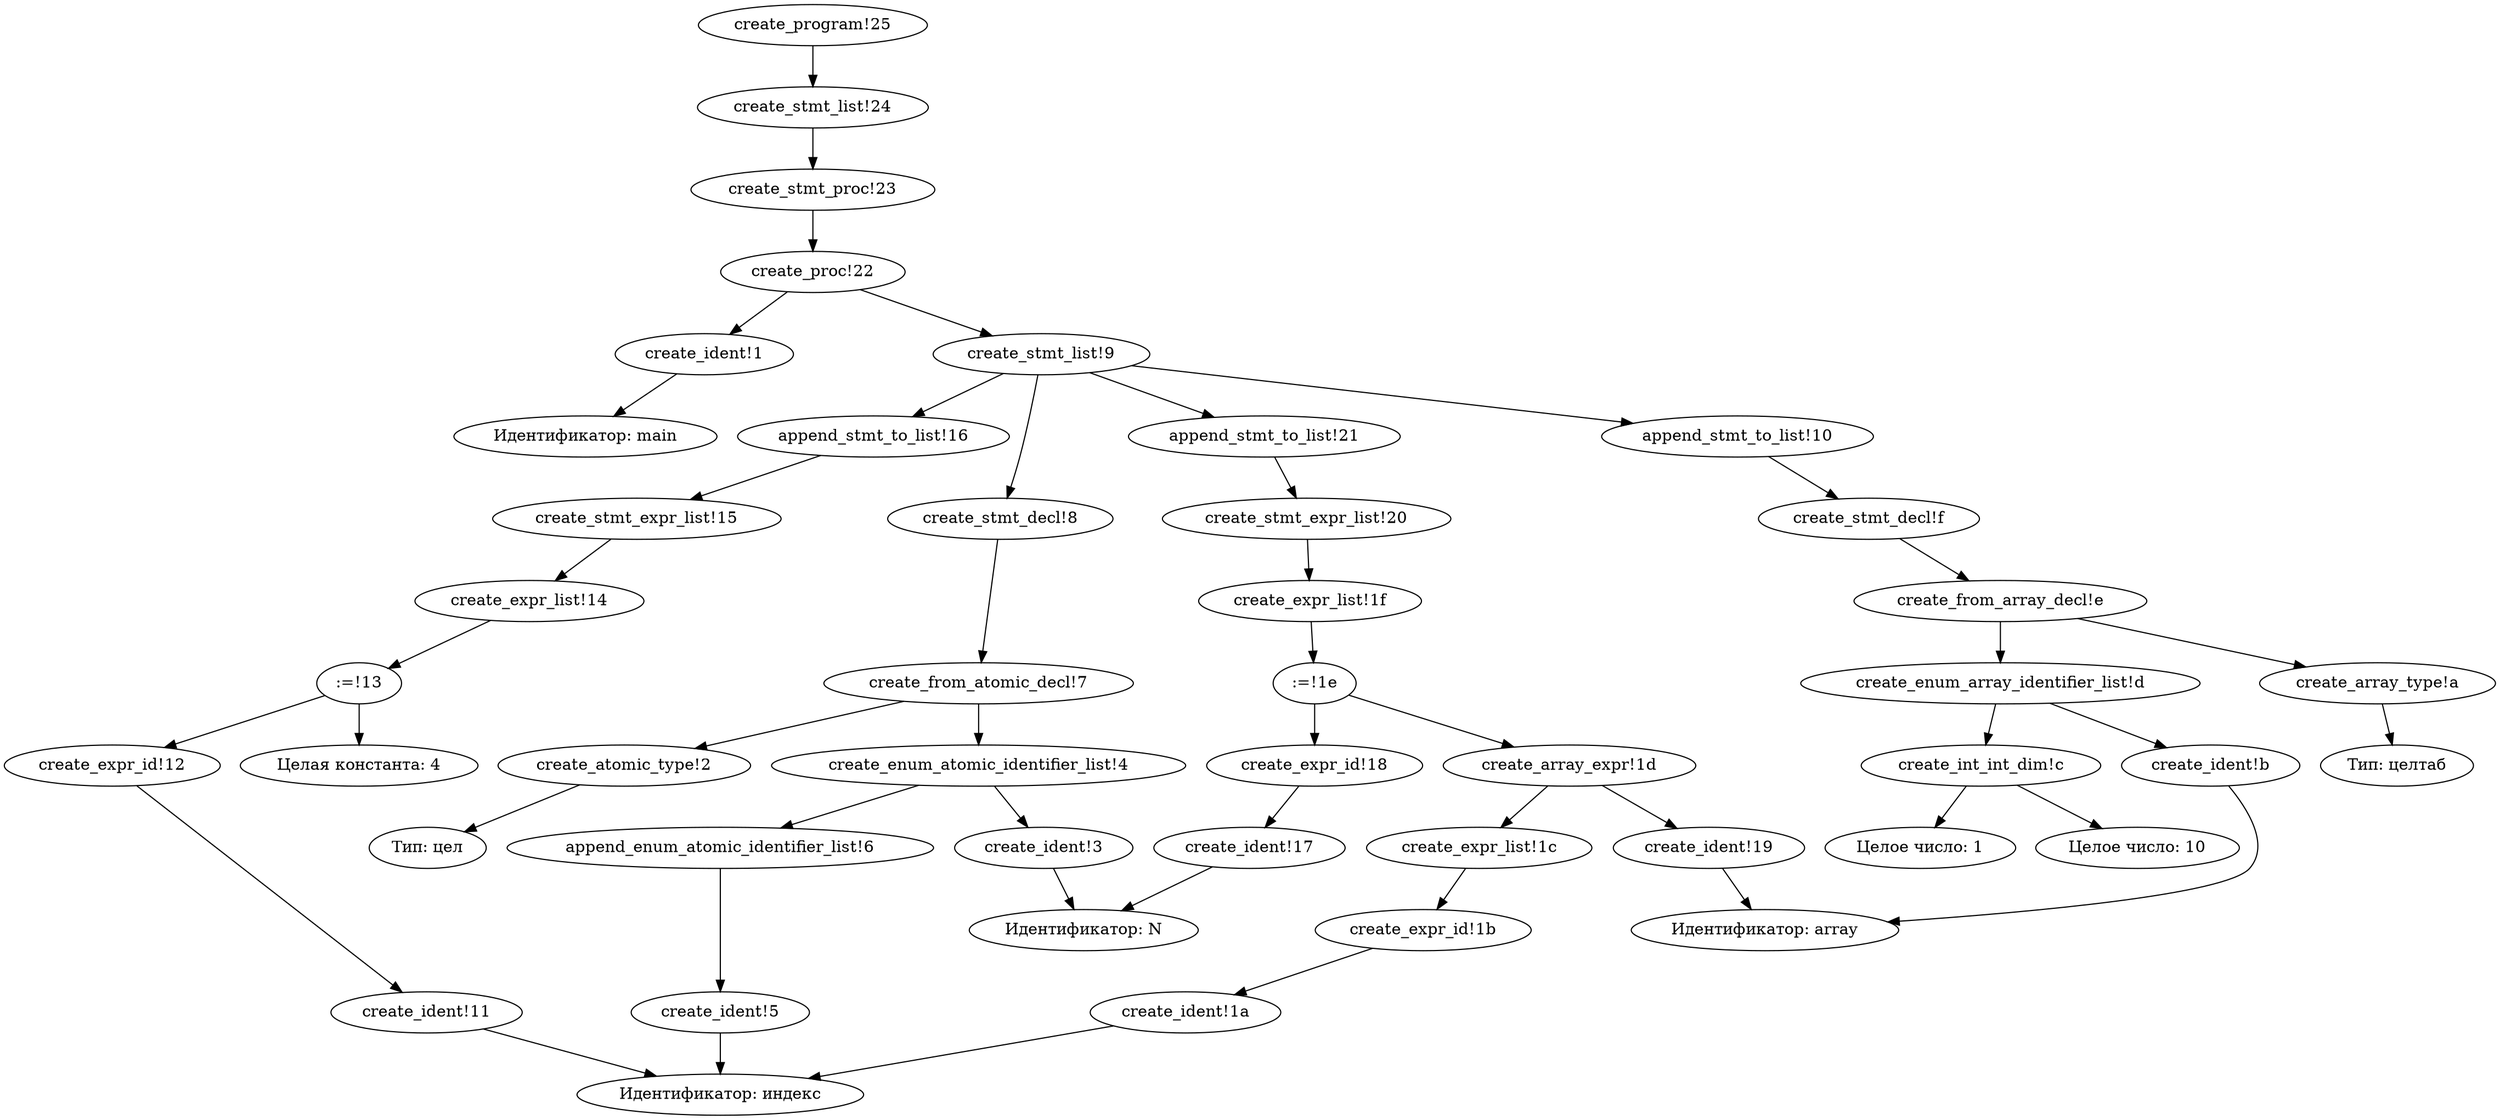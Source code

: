 digraph KumirTree {
"create_ident!1" -> "Идентификатор: main";
"create_atomic_type!2" -> "Тип: цел";
"create_ident!3" -> "Идентификатор: N";
"create_enum_atomic_identifier_list!4" -> "create_ident!3";
"create_ident!5" -> "Идентификатор: индекс";
"create_enum_atomic_identifier_list!4" -> "append_enum_atomic_identifier_list!6";
"append_enum_atomic_identifier_list!6" -> "create_ident!5";
"create_from_atomic_decl!7" -> "create_atomic_type!2";
"create_from_atomic_decl!7" -> "create_enum_atomic_identifier_list!4";
"create_stmt_decl!8" -> "create_from_atomic_decl!7";
"create_stmt_list!9" -> "create_stmt_decl!8";
"create_array_type!a" -> "Тип: целтаб";
"create_ident!b" -> "Идентификатор: array";
"create_int_int_dim!c" -> "Целое число: 1";
"create_int_int_dim!c" -> "Целое число: 10";
"create_enum_array_identifier_list!d" -> "create_ident!b";
"create_enum_array_identifier_list!d" -> "create_int_int_dim!c";
"create_from_array_decl!e" -> "create_array_type!a";
"create_from_array_decl!e" -> "create_enum_array_identifier_list!d";
"create_stmt_decl!f" -> "create_from_array_decl!e";
"create_stmt_list!9" -> "append_stmt_to_list!10";
"append_stmt_to_list!10" -> "create_stmt_decl!f";
"create_ident!11" -> "Идентификатор: индекс";
"create_expr_id!12" -> "create_ident!11";
":=!13" -> "create_expr_id!12";
":=!13" -> "Целая константа: 4";
"create_expr_list!14" -> ":=!13";
"create_stmt_expr_list!15" -> "create_expr_list!14";
"create_stmt_list!9" -> "append_stmt_to_list!16";
"append_stmt_to_list!16" -> "create_stmt_expr_list!15";
"create_ident!17" -> "Идентификатор: N";
"create_expr_id!18" -> "create_ident!17";
"create_ident!19" -> "Идентификатор: array";
"create_ident!1a" -> "Идентификатор: индекс";
"create_expr_id!1b" -> "create_ident!1a";
"create_expr_list!1c" -> "create_expr_id!1b";
"create_array_expr!1d" -> "create_ident!19";
"create_array_expr!1d" -> "create_expr_list!1c";
":=!1e" -> "create_expr_id!18";
":=!1e" -> "create_array_expr!1d";
"create_expr_list!1f" -> ":=!1e";
"create_stmt_expr_list!20" -> "create_expr_list!1f";
"create_stmt_list!9" -> "append_stmt_to_list!21";
"append_stmt_to_list!21" -> "create_stmt_expr_list!20";
"create_proc!22" -> "create_ident!1";
"create_proc!22" -> "create_stmt_list!9";
"create_stmt_proc!23" -> "create_proc!22";
"create_stmt_list!24" -> "create_stmt_proc!23";
"create_program!25" -> "create_stmt_list!24";
 } 
